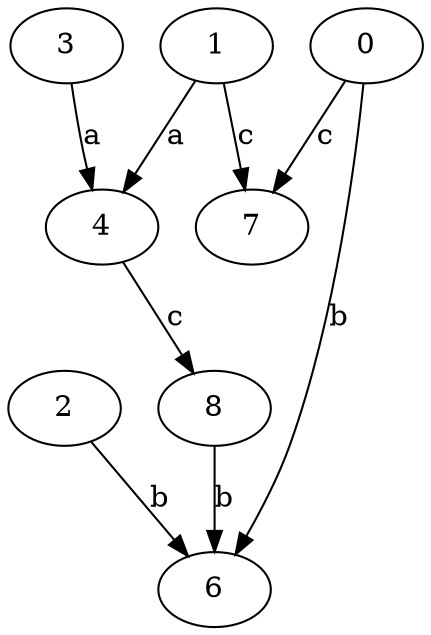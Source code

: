 strict digraph  {
2;
3;
4;
6;
7;
8;
0;
1;
2 -> 6  [label=b];
3 -> 4  [label=a];
4 -> 8  [label=c];
8 -> 6  [label=b];
0 -> 6  [label=b];
0 -> 7  [label=c];
1 -> 4  [label=a];
1 -> 7  [label=c];
}
